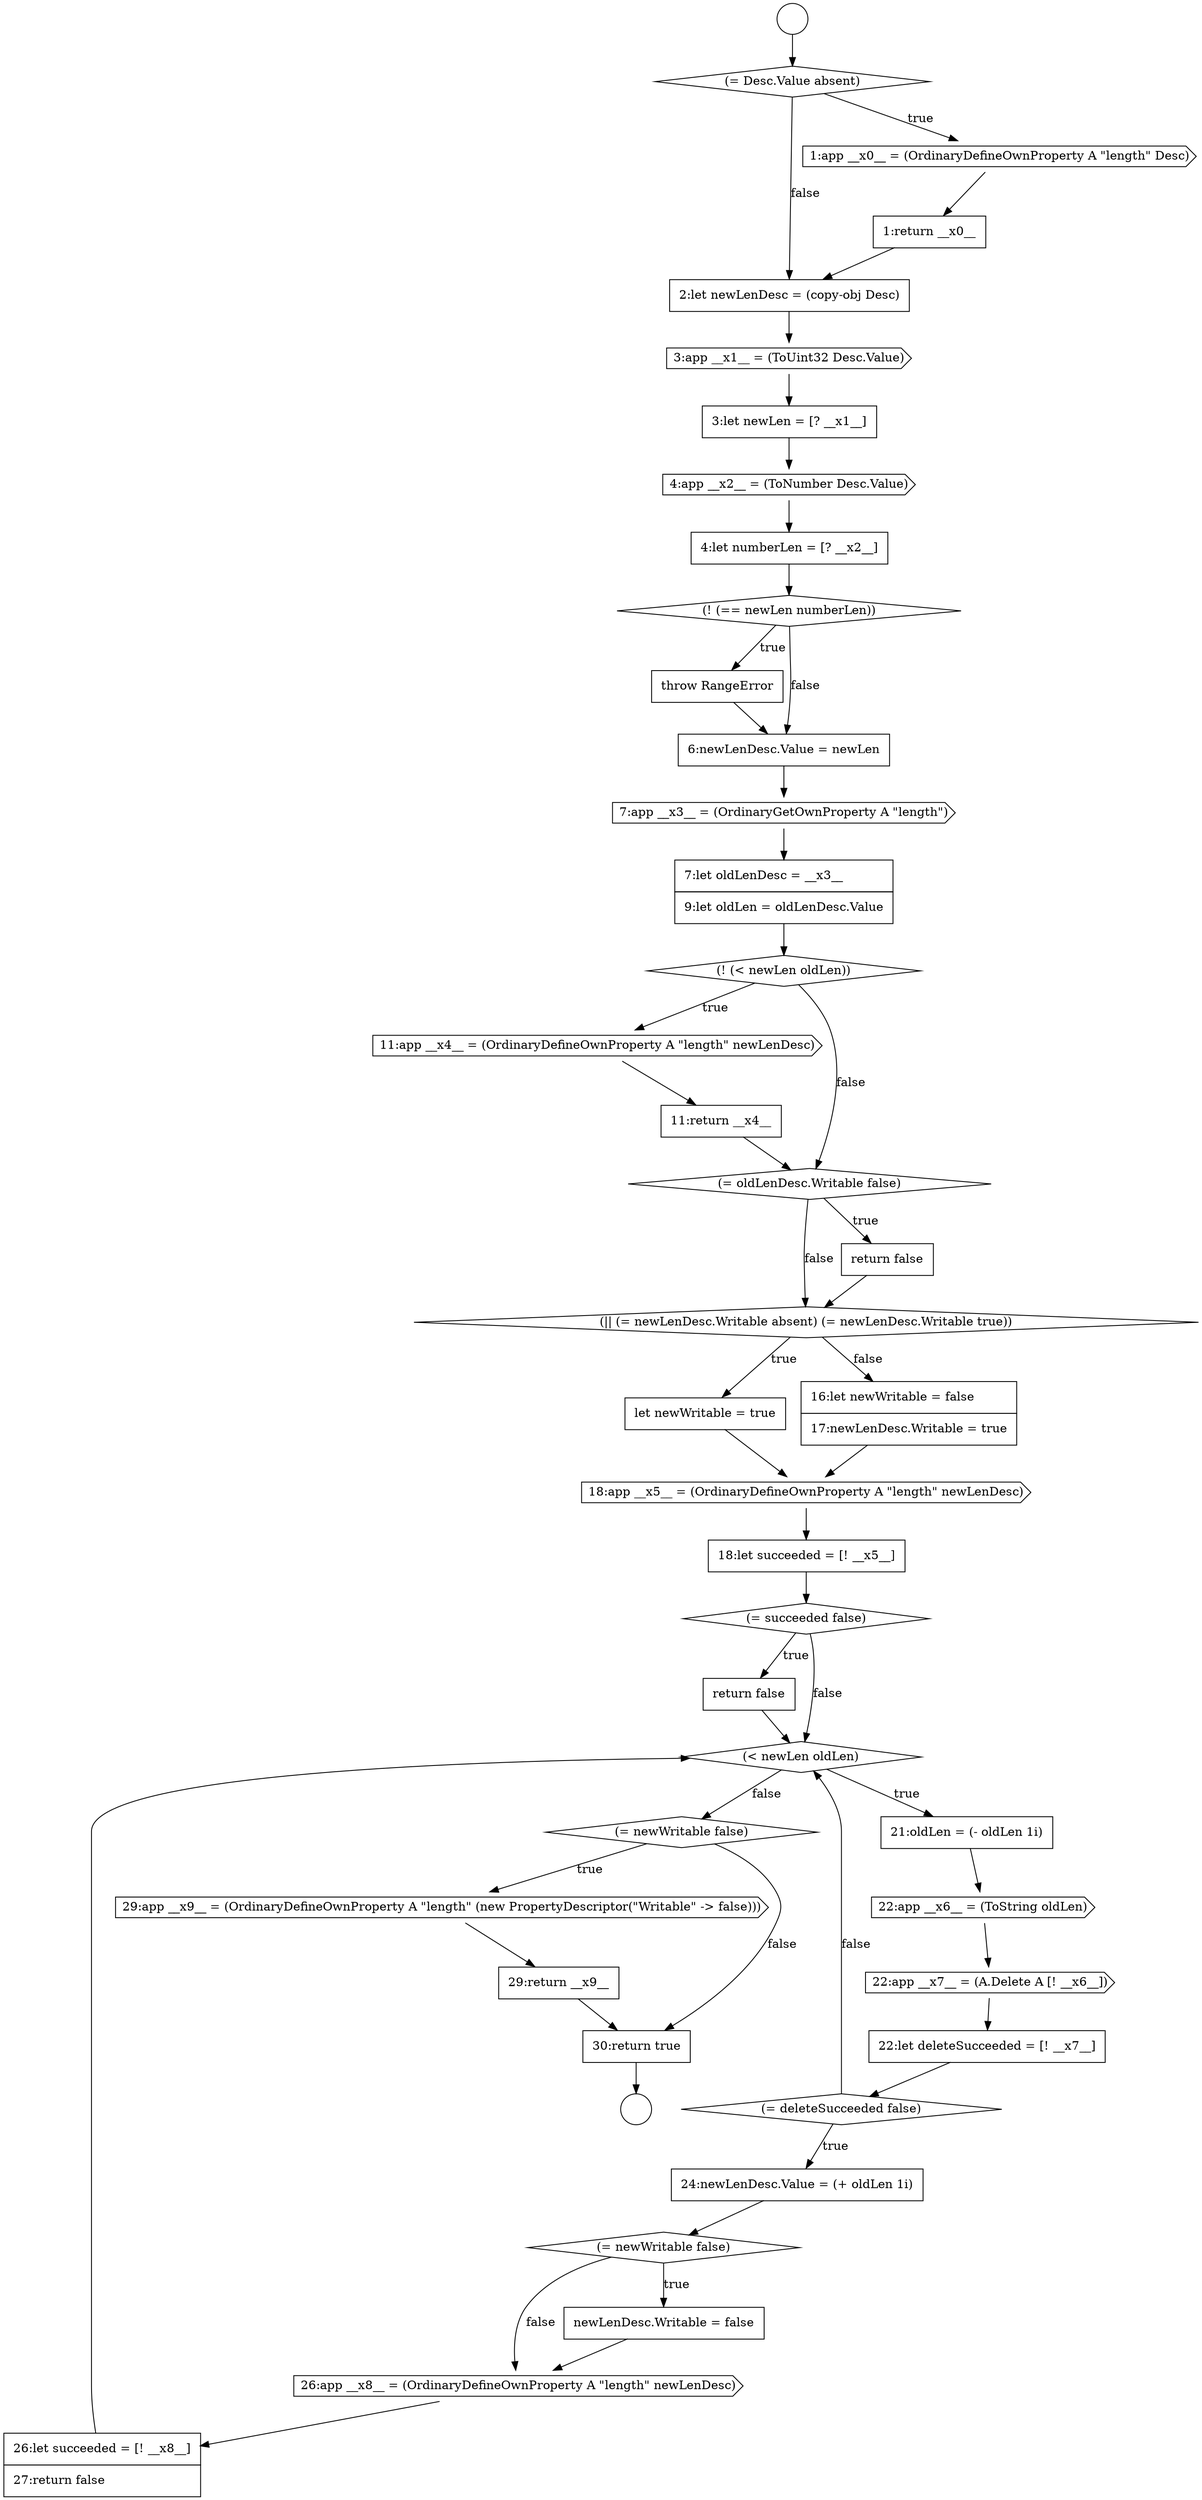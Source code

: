 digraph {
  node2163 [shape=none, margin=0, label=<<font color="black">
    <table border="0" cellborder="1" cellspacing="0" cellpadding="10">
      <tr><td align="left">throw RangeError</td></tr>
    </table>
  </font>> color="black" fillcolor="white" style=filled]
  node2173 [shape=none, margin=0, label=<<font color="black">
    <table border="0" cellborder="1" cellspacing="0" cellpadding="10">
      <tr><td align="left">let newWritable = true</td></tr>
    </table>
  </font>> color="black" fillcolor="white" style=filled]
  node2185 [shape=none, margin=0, label=<<font color="black">
    <table border="0" cellborder="1" cellspacing="0" cellpadding="10">
      <tr><td align="left">24:newLenDesc.Value = (+ oldLen 1i)</td></tr>
    </table>
  </font>> color="black" fillcolor="white" style=filled]
  node2178 [shape=none, margin=0, label=<<font color="black">
    <table border="0" cellborder="1" cellspacing="0" cellpadding="10">
      <tr><td align="left">return false</td></tr>
    </table>
  </font>> color="black" fillcolor="white" style=filled]
  node2164 [shape=none, margin=0, label=<<font color="black">
    <table border="0" cellborder="1" cellspacing="0" cellpadding="10">
      <tr><td align="left">6:newLenDesc.Value = newLen</td></tr>
    </table>
  </font>> color="black" fillcolor="white" style=filled]
  node2157 [shape=none, margin=0, label=<<font color="black">
    <table border="0" cellborder="1" cellspacing="0" cellpadding="10">
      <tr><td align="left">2:let newLenDesc = (copy-obj Desc)</td></tr>
    </table>
  </font>> color="black" fillcolor="white" style=filled]
  node2172 [shape=diamond, label=<<font color="black">(|| (= newLenDesc.Writable absent) (= newLenDesc.Writable true))</font>> color="black" fillcolor="white" style=filled]
  node2153 [shape=circle label=" " color="black" fillcolor="white" style=filled]
  node2189 [shape=none, margin=0, label=<<font color="black">
    <table border="0" cellborder="1" cellspacing="0" cellpadding="10">
      <tr><td align="left">26:let succeeded = [! __x8__]</td></tr>
      <tr><td align="left">27:return false</td></tr>
    </table>
  </font>> color="black" fillcolor="white" style=filled]
  node2176 [shape=none, margin=0, label=<<font color="black">
    <table border="0" cellborder="1" cellspacing="0" cellpadding="10">
      <tr><td align="left">18:let succeeded = [! __x5__]</td></tr>
    </table>
  </font>> color="black" fillcolor="white" style=filled]
  node2188 [shape=cds, label=<<font color="black">26:app __x8__ = (OrdinaryDefineOwnProperty A &quot;length&quot; newLenDesc)</font>> color="black" fillcolor="white" style=filled]
  node2165 [shape=cds, label=<<font color="black">7:app __x3__ = (OrdinaryGetOwnProperty A &quot;length&quot;)</font>> color="black" fillcolor="white" style=filled]
  node2187 [shape=none, margin=0, label=<<font color="black">
    <table border="0" cellborder="1" cellspacing="0" cellpadding="10">
      <tr><td align="left">newLenDesc.Writable = false</td></tr>
    </table>
  </font>> color="black" fillcolor="white" style=filled]
  node2155 [shape=cds, label=<<font color="black">1:app __x0__ = (OrdinaryDefineOwnProperty A &quot;length&quot; Desc)</font>> color="black" fillcolor="white" style=filled]
  node2186 [shape=diamond, label=<<font color="black">(= newWritable false)</font>> color="black" fillcolor="white" style=filled]
  node2159 [shape=none, margin=0, label=<<font color="black">
    <table border="0" cellborder="1" cellspacing="0" cellpadding="10">
      <tr><td align="left">3:let newLen = [? __x1__]</td></tr>
    </table>
  </font>> color="black" fillcolor="white" style=filled]
  node2184 [shape=diamond, label=<<font color="black">(= deleteSucceeded false)</font>> color="black" fillcolor="white" style=filled]
  node2168 [shape=cds, label=<<font color="black">11:app __x4__ = (OrdinaryDefineOwnProperty A &quot;length&quot; newLenDesc)</font>> color="black" fillcolor="white" style=filled]
  node2169 [shape=none, margin=0, label=<<font color="black">
    <table border="0" cellborder="1" cellspacing="0" cellpadding="10">
      <tr><td align="left">11:return __x4__</td></tr>
    </table>
  </font>> color="black" fillcolor="white" style=filled]
  node2158 [shape=cds, label=<<font color="black">3:app __x1__ = (ToUint32 Desc.Value)</font>> color="black" fillcolor="white" style=filled]
  node2190 [shape=diamond, label=<<font color="black">(= newWritable false)</font>> color="black" fillcolor="white" style=filled]
  node2154 [shape=diamond, label=<<font color="black">(= Desc.Value absent)</font>> color="black" fillcolor="white" style=filled]
  node2179 [shape=diamond, label=<<font color="black">(&lt; newLen oldLen)</font>> color="black" fillcolor="white" style=filled]
  node2181 [shape=cds, label=<<font color="black">22:app __x6__ = (ToString oldLen)</font>> color="black" fillcolor="white" style=filled]
  node2161 [shape=none, margin=0, label=<<font color="black">
    <table border="0" cellborder="1" cellspacing="0" cellpadding="10">
      <tr><td align="left">4:let numberLen = [? __x2__]</td></tr>
    </table>
  </font>> color="black" fillcolor="white" style=filled]
  node2193 [shape=none, margin=0, label=<<font color="black">
    <table border="0" cellborder="1" cellspacing="0" cellpadding="10">
      <tr><td align="left">30:return true</td></tr>
    </table>
  </font>> color="black" fillcolor="white" style=filled]
  node2166 [shape=none, margin=0, label=<<font color="black">
    <table border="0" cellborder="1" cellspacing="0" cellpadding="10">
      <tr><td align="left">7:let oldLenDesc = __x3__</td></tr>
      <tr><td align="left">9:let oldLen = oldLenDesc.Value</td></tr>
    </table>
  </font>> color="black" fillcolor="white" style=filled]
  node2180 [shape=none, margin=0, label=<<font color="black">
    <table border="0" cellborder="1" cellspacing="0" cellpadding="10">
      <tr><td align="left">21:oldLen = (- oldLen 1i)</td></tr>
    </table>
  </font>> color="black" fillcolor="white" style=filled]
  node2182 [shape=cds, label=<<font color="black">22:app __x7__ = (A.Delete A [! __x6__])</font>> color="black" fillcolor="white" style=filled]
  node2171 [shape=none, margin=0, label=<<font color="black">
    <table border="0" cellborder="1" cellspacing="0" cellpadding="10">
      <tr><td align="left">return false</td></tr>
    </table>
  </font>> color="black" fillcolor="white" style=filled]
  node2156 [shape=none, margin=0, label=<<font color="black">
    <table border="0" cellborder="1" cellspacing="0" cellpadding="10">
      <tr><td align="left">1:return __x0__</td></tr>
    </table>
  </font>> color="black" fillcolor="white" style=filled]
  node2192 [shape=none, margin=0, label=<<font color="black">
    <table border="0" cellborder="1" cellspacing="0" cellpadding="10">
      <tr><td align="left">29:return __x9__</td></tr>
    </table>
  </font>> color="black" fillcolor="white" style=filled]
  node2175 [shape=cds, label=<<font color="black">18:app __x5__ = (OrdinaryDefineOwnProperty A &quot;length&quot; newLenDesc)</font>> color="black" fillcolor="white" style=filled]
  node2160 [shape=cds, label=<<font color="black">4:app __x2__ = (ToNumber Desc.Value)</font>> color="black" fillcolor="white" style=filled]
  node2167 [shape=diamond, label=<<font color="black">(! (&lt; newLen oldLen))</font>> color="black" fillcolor="white" style=filled]
  node2174 [shape=none, margin=0, label=<<font color="black">
    <table border="0" cellborder="1" cellspacing="0" cellpadding="10">
      <tr><td align="left">16:let newWritable = false</td></tr>
      <tr><td align="left">17:newLenDesc.Writable = true</td></tr>
    </table>
  </font>> color="black" fillcolor="white" style=filled]
  node2152 [shape=circle label=" " color="black" fillcolor="white" style=filled]
  node2162 [shape=diamond, label=<<font color="black">(! (== newLen numberLen))</font>> color="black" fillcolor="white" style=filled]
  node2183 [shape=none, margin=0, label=<<font color="black">
    <table border="0" cellborder="1" cellspacing="0" cellpadding="10">
      <tr><td align="left">22:let deleteSucceeded = [! __x7__]</td></tr>
    </table>
  </font>> color="black" fillcolor="white" style=filled]
  node2170 [shape=diamond, label=<<font color="black">(= oldLenDesc.Writable false)</font>> color="black" fillcolor="white" style=filled]
  node2191 [shape=cds, label=<<font color="black">29:app __x9__ = (OrdinaryDefineOwnProperty A &quot;length&quot; (new PropertyDescriptor(&quot;Writable&quot; -&gt; false)))</font>> color="black" fillcolor="white" style=filled]
  node2177 [shape=diamond, label=<<font color="black">(= succeeded false)</font>> color="black" fillcolor="white" style=filled]
  node2188 -> node2189 [ color="black"]
  node2182 -> node2183 [ color="black"]
  node2174 -> node2175 [ color="black"]
  node2178 -> node2179 [ color="black"]
  node2189 -> node2179 [ color="black"]
  node2167 -> node2168 [label=<<font color="black">true</font>> color="black"]
  node2167 -> node2170 [label=<<font color="black">false</font>> color="black"]
  node2187 -> node2188 [ color="black"]
  node2175 -> node2176 [ color="black"]
  node2154 -> node2155 [label=<<font color="black">true</font>> color="black"]
  node2154 -> node2157 [label=<<font color="black">false</font>> color="black"]
  node2170 -> node2171 [label=<<font color="black">true</font>> color="black"]
  node2170 -> node2172 [label=<<font color="black">false</font>> color="black"]
  node2184 -> node2185 [label=<<font color="black">true</font>> color="black"]
  node2184 -> node2179 [label=<<font color="black">false</font>> color="black"]
  node2179 -> node2180 [label=<<font color="black">true</font>> color="black"]
  node2179 -> node2190 [label=<<font color="black">false</font>> color="black"]
  node2185 -> node2186 [ color="black"]
  node2168 -> node2169 [ color="black"]
  node2169 -> node2170 [ color="black"]
  node2158 -> node2159 [ color="black"]
  node2165 -> node2166 [ color="black"]
  node2193 -> node2153 [ color="black"]
  node2159 -> node2160 [ color="black"]
  node2191 -> node2192 [ color="black"]
  node2160 -> node2161 [ color="black"]
  node2177 -> node2178 [label=<<font color="black">true</font>> color="black"]
  node2177 -> node2179 [label=<<font color="black">false</font>> color="black"]
  node2180 -> node2181 [ color="black"]
  node2166 -> node2167 [ color="black"]
  node2155 -> node2156 [ color="black"]
  node2164 -> node2165 [ color="black"]
  node2186 -> node2187 [label=<<font color="black">true</font>> color="black"]
  node2186 -> node2188 [label=<<font color="black">false</font>> color="black"]
  node2152 -> node2154 [ color="black"]
  node2171 -> node2172 [ color="black"]
  node2161 -> node2162 [ color="black"]
  node2156 -> node2157 [ color="black"]
  node2192 -> node2193 [ color="black"]
  node2181 -> node2182 [ color="black"]
  node2162 -> node2163 [label=<<font color="black">true</font>> color="black"]
  node2162 -> node2164 [label=<<font color="black">false</font>> color="black"]
  node2190 -> node2191 [label=<<font color="black">true</font>> color="black"]
  node2190 -> node2193 [label=<<font color="black">false</font>> color="black"]
  node2173 -> node2175 [ color="black"]
  node2163 -> node2164 [ color="black"]
  node2176 -> node2177 [ color="black"]
  node2183 -> node2184 [ color="black"]
  node2157 -> node2158 [ color="black"]
  node2172 -> node2173 [label=<<font color="black">true</font>> color="black"]
  node2172 -> node2174 [label=<<font color="black">false</font>> color="black"]
}
